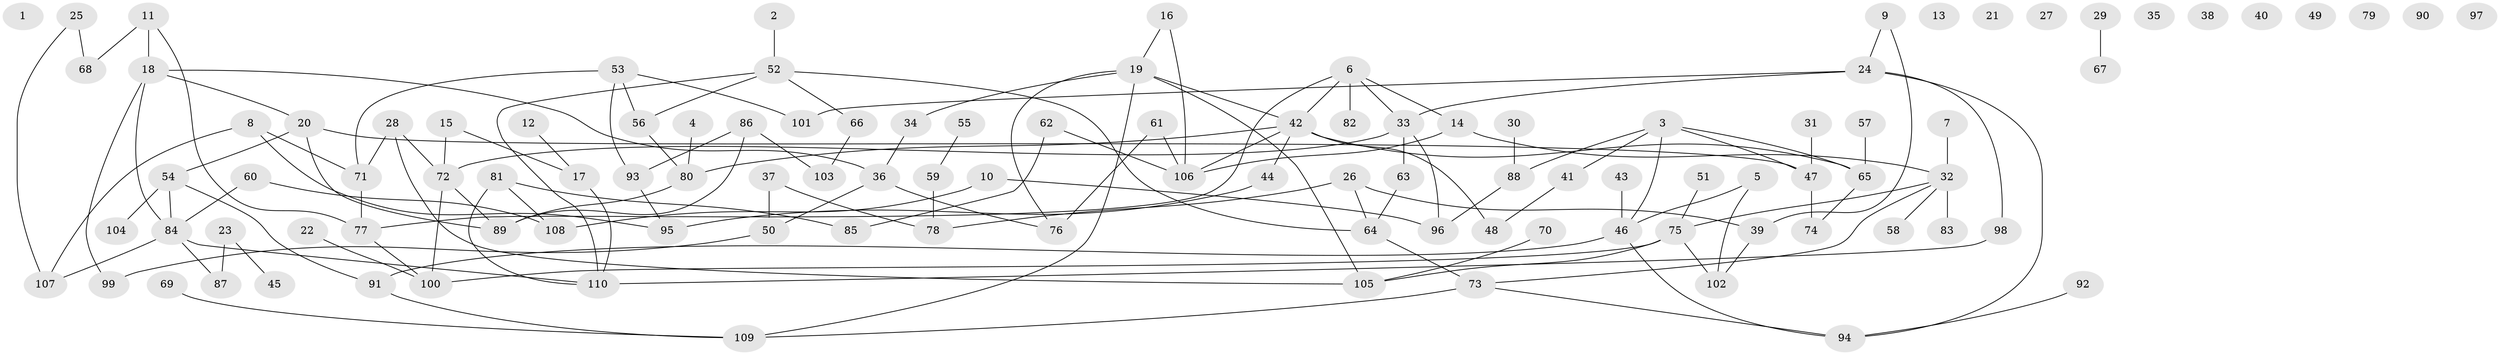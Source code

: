 // coarse degree distribution, {1: 0.14035087719298245, 3: 0.2982456140350877, 6: 0.05263157894736842, 4: 0.21052631578947367, 5: 0.14035087719298245, 10: 0.017543859649122806, 2: 0.12280701754385964, 7: 0.017543859649122806}
// Generated by graph-tools (version 1.1) at 2025/35/03/04/25 23:35:55]
// undirected, 110 vertices, 140 edges
graph export_dot {
  node [color=gray90,style=filled];
  1;
  2;
  3;
  4;
  5;
  6;
  7;
  8;
  9;
  10;
  11;
  12;
  13;
  14;
  15;
  16;
  17;
  18;
  19;
  20;
  21;
  22;
  23;
  24;
  25;
  26;
  27;
  28;
  29;
  30;
  31;
  32;
  33;
  34;
  35;
  36;
  37;
  38;
  39;
  40;
  41;
  42;
  43;
  44;
  45;
  46;
  47;
  48;
  49;
  50;
  51;
  52;
  53;
  54;
  55;
  56;
  57;
  58;
  59;
  60;
  61;
  62;
  63;
  64;
  65;
  66;
  67;
  68;
  69;
  70;
  71;
  72;
  73;
  74;
  75;
  76;
  77;
  78;
  79;
  80;
  81;
  82;
  83;
  84;
  85;
  86;
  87;
  88;
  89;
  90;
  91;
  92;
  93;
  94;
  95;
  96;
  97;
  98;
  99;
  100;
  101;
  102;
  103;
  104;
  105;
  106;
  107;
  108;
  109;
  110;
  2 -- 52;
  3 -- 41;
  3 -- 46;
  3 -- 47;
  3 -- 65;
  3 -- 88;
  4 -- 80;
  5 -- 46;
  5 -- 102;
  6 -- 14;
  6 -- 33;
  6 -- 42;
  6 -- 77;
  6 -- 82;
  7 -- 32;
  8 -- 71;
  8 -- 95;
  8 -- 107;
  9 -- 24;
  9 -- 39;
  10 -- 96;
  10 -- 108;
  11 -- 18;
  11 -- 68;
  11 -- 77;
  12 -- 17;
  14 -- 32;
  14 -- 106;
  15 -- 17;
  15 -- 72;
  16 -- 19;
  16 -- 106;
  17 -- 110;
  18 -- 20;
  18 -- 36;
  18 -- 84;
  18 -- 99;
  19 -- 34;
  19 -- 42;
  19 -- 76;
  19 -- 105;
  19 -- 109;
  20 -- 47;
  20 -- 54;
  20 -- 89;
  22 -- 100;
  23 -- 45;
  23 -- 87;
  24 -- 33;
  24 -- 94;
  24 -- 98;
  24 -- 101;
  25 -- 68;
  25 -- 107;
  26 -- 39;
  26 -- 64;
  26 -- 78;
  28 -- 71;
  28 -- 72;
  28 -- 105;
  29 -- 67;
  30 -- 88;
  31 -- 47;
  32 -- 58;
  32 -- 73;
  32 -- 75;
  32 -- 83;
  33 -- 63;
  33 -- 72;
  33 -- 96;
  34 -- 36;
  36 -- 50;
  36 -- 76;
  37 -- 50;
  37 -- 78;
  39 -- 102;
  41 -- 48;
  42 -- 44;
  42 -- 48;
  42 -- 65;
  42 -- 80;
  42 -- 106;
  43 -- 46;
  44 -- 95;
  46 -- 91;
  46 -- 94;
  47 -- 74;
  50 -- 99;
  51 -- 75;
  52 -- 56;
  52 -- 64;
  52 -- 66;
  52 -- 110;
  53 -- 56;
  53 -- 71;
  53 -- 93;
  53 -- 101;
  54 -- 84;
  54 -- 91;
  54 -- 104;
  55 -- 59;
  56 -- 80;
  57 -- 65;
  59 -- 78;
  60 -- 84;
  60 -- 108;
  61 -- 76;
  61 -- 106;
  62 -- 85;
  62 -- 106;
  63 -- 64;
  64 -- 73;
  65 -- 74;
  66 -- 103;
  69 -- 109;
  70 -- 105;
  71 -- 77;
  72 -- 89;
  72 -- 100;
  73 -- 94;
  73 -- 109;
  75 -- 100;
  75 -- 102;
  75 -- 105;
  77 -- 100;
  80 -- 89;
  81 -- 85;
  81 -- 108;
  81 -- 110;
  84 -- 87;
  84 -- 107;
  84 -- 110;
  86 -- 89;
  86 -- 93;
  86 -- 103;
  88 -- 96;
  91 -- 109;
  92 -- 94;
  93 -- 95;
  98 -- 110;
}
